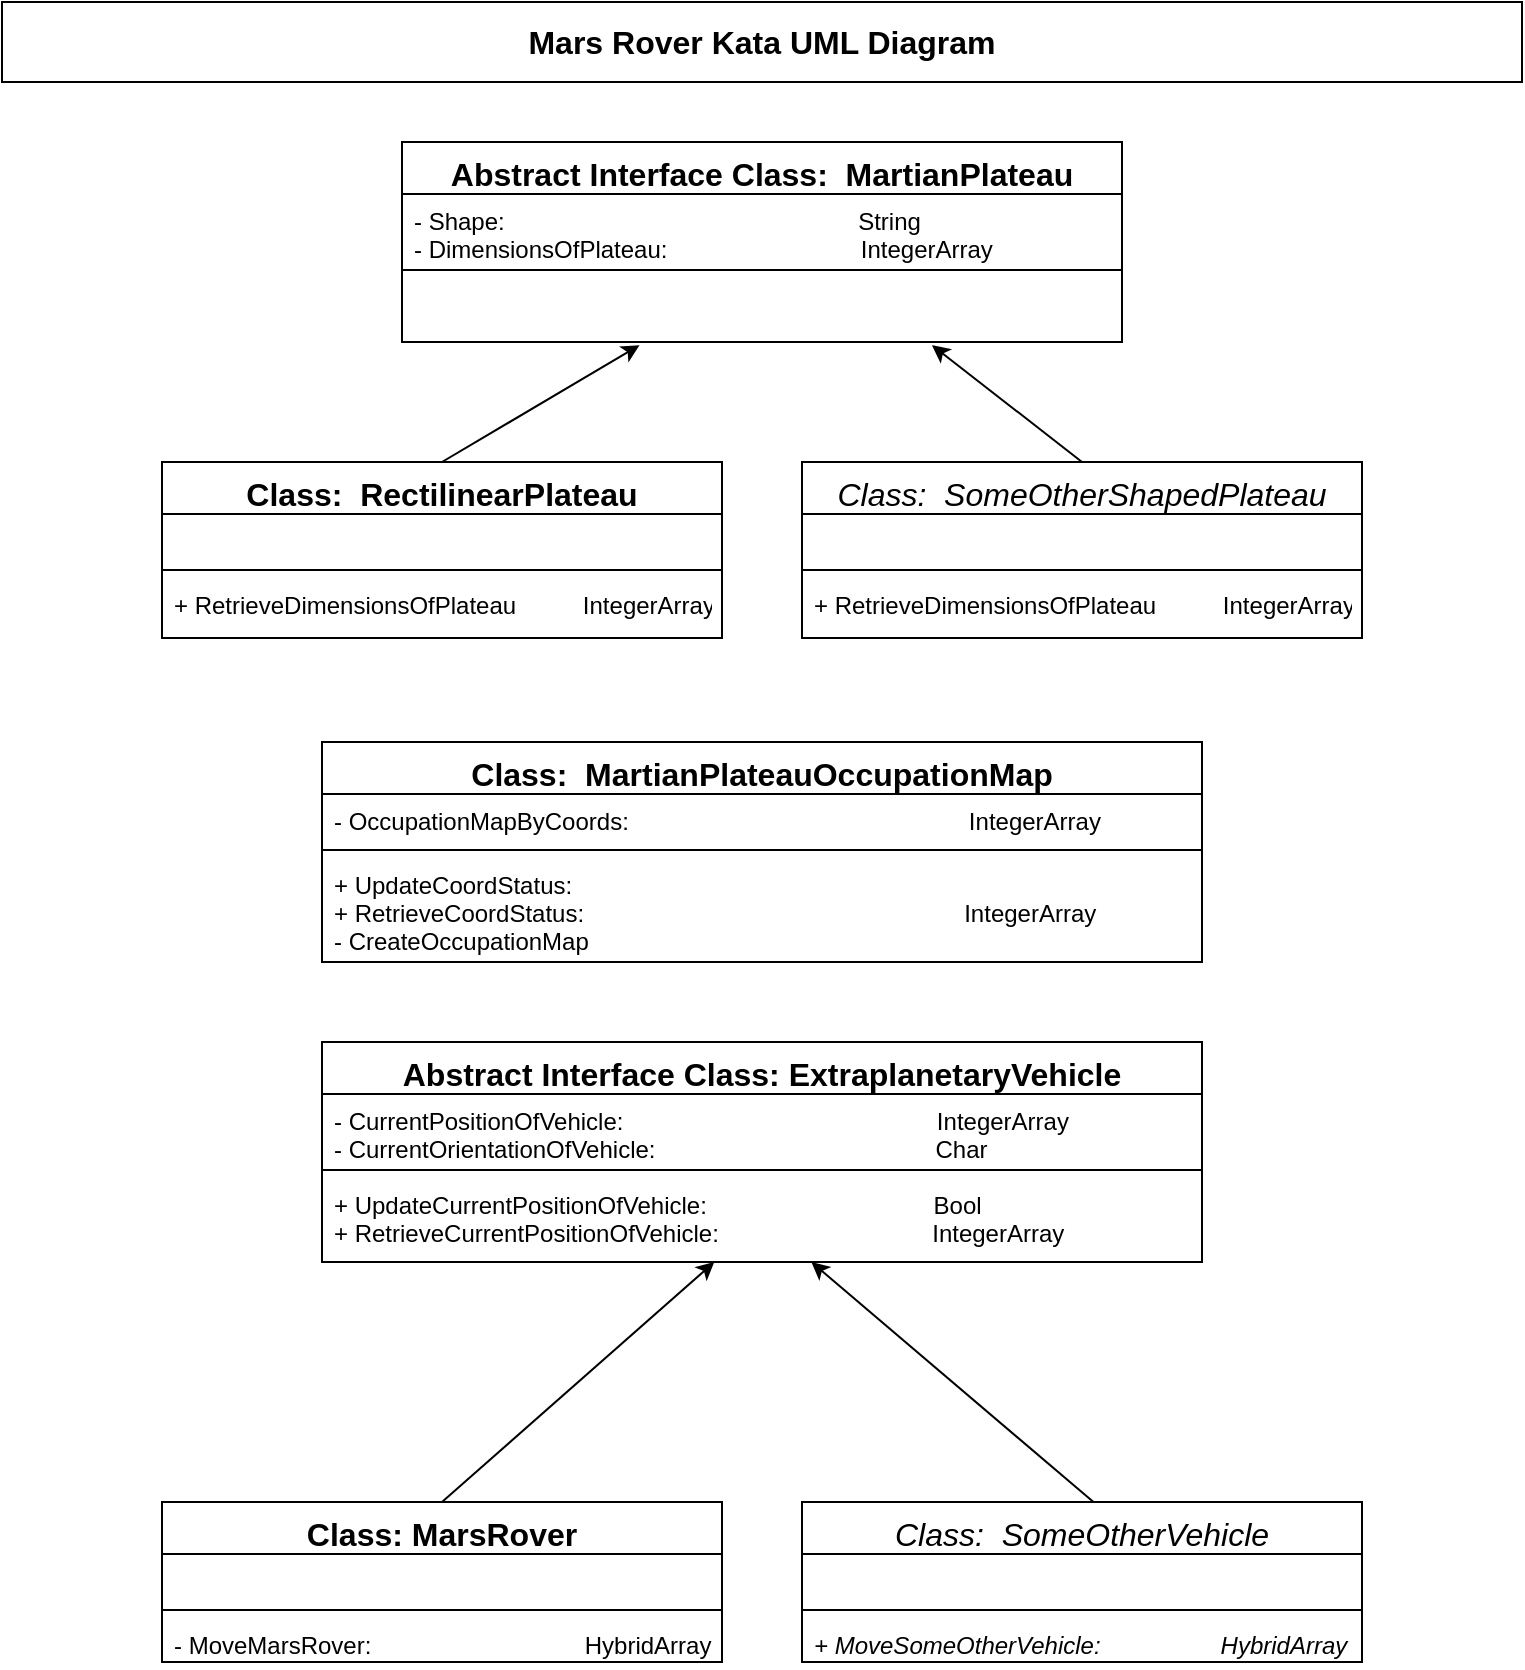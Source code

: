 <mxfile version="18.1.2" type="device"><diagram id="cdfxT_Fmh7Zf8r0ViNws" name="Page-1"><mxGraphModel dx="1422" dy="832" grid="1" gridSize="10" guides="1" tooltips="1" connect="1" arrows="1" fold="1" page="1" pageScale="1" pageWidth="827" pageHeight="1169" math="0" shadow="0"><root><mxCell id="0"/><mxCell id="1" parent="0"/><mxCell id="83VXfvTj4oukxlwWZYCq-3" value="&lt;b&gt;Mars Rover Kata UML Diagram&lt;/b&gt;" style="rounded=0;whiteSpace=wrap;html=1;fontFamily=Helvetica;fontSize=16;" parent="1" vertex="1"><mxGeometry x="40" y="10" width="760" height="40" as="geometry"/></mxCell><object label="Class:  RectilinearPlateau&#10;" Plateau="Classname" id="83VXfvTj4oukxlwWZYCq-7"><mxCell style="swimlane;fontStyle=1;align=center;verticalAlign=top;childLayout=stackLayout;horizontal=1;startSize=26;horizontalStack=0;resizeParent=1;resizeParentMax=0;resizeLast=0;collapsible=1;marginBottom=0;fontFamily=Helvetica;fontSize=16;points=[[0,0,0,0,0],[0,0.26,0,0,0],[0,0.5,0,0,0],[0,0.74,0,0,0],[0,1,0,0,0],[0.25,0,0,0,0],[0.25,1,0,0,0],[0.5,0,0,0,0],[0.5,1,0,0,0],[0.75,0,0,0,0],[0.75,1,0,0,0],[1,0,0,0,0],[1,0.26,0,0,0],[1,0.5,0,0,0],[1,0.76,0,0,0],[1,1,0,0,0]];" parent="1" vertex="1"><mxGeometry x="120" y="240" width="280" height="88" as="geometry"><mxRectangle x="300" y="70" width="120" height="26" as="alternateBounds"/></mxGeometry></mxCell></object><mxCell id="83VXfvTj4oukxlwWZYCq-8" value=" &#10;" style="text;strokeColor=none;fillColor=none;align=left;verticalAlign=top;spacingLeft=4;spacingRight=4;overflow=hidden;rotatable=0;points=[[0,0.5],[1,0.5]];portConstraint=eastwest;fontFamily=Helvetica;fontSize=12;" parent="83VXfvTj4oukxlwWZYCq-7" vertex="1"><mxGeometry y="26" width="280" height="24" as="geometry"/></mxCell><mxCell id="83VXfvTj4oukxlwWZYCq-9" value="" style="line;strokeWidth=1;fillColor=none;align=left;verticalAlign=middle;spacingTop=-1;spacingLeft=3;spacingRight=3;rotatable=0;labelPosition=right;points=[];portConstraint=eastwest;fontFamily=Helvetica;fontSize=16;" parent="83VXfvTj4oukxlwWZYCq-7" vertex="1"><mxGeometry y="50" width="280" height="8" as="geometry"/></mxCell><mxCell id="83VXfvTj4oukxlwWZYCq-10" value="+ RetrieveDimensionsOfPlateau          IntegerArray" style="text;strokeColor=none;fillColor=none;align=left;verticalAlign=top;spacingLeft=4;spacingRight=4;overflow=hidden;rotatable=0;points=[[0,0.5],[1,0.5]];portConstraint=eastwest;fontFamily=Helvetica;fontSize=12;" parent="83VXfvTj4oukxlwWZYCq-7" vertex="1"><mxGeometry y="58" width="280" height="30" as="geometry"/></mxCell><object label="Class: MarsRover" Plateau="Classname" id="83VXfvTj4oukxlwWZYCq-13"><mxCell style="swimlane;fontStyle=1;align=center;verticalAlign=top;childLayout=stackLayout;horizontal=1;startSize=26;horizontalStack=0;resizeParent=1;resizeParentMax=0;resizeLast=0;collapsible=1;marginBottom=0;fontFamily=Helvetica;fontSize=16;" parent="1" vertex="1"><mxGeometry x="120" y="760" width="280" height="80" as="geometry"><mxRectangle x="300" y="70" width="120" height="26" as="alternateBounds"/></mxGeometry></mxCell></object><mxCell id="83VXfvTj4oukxlwWZYCq-14" value=" " style="text;strokeColor=none;fillColor=none;align=left;verticalAlign=top;spacingLeft=4;spacingRight=4;overflow=hidden;rotatable=0;points=[[0,0.5],[1,0.5]];portConstraint=eastwest;fontFamily=Helvetica;fontSize=11;" parent="83VXfvTj4oukxlwWZYCq-13" vertex="1"><mxGeometry y="26" width="280" height="24" as="geometry"/></mxCell><mxCell id="83VXfvTj4oukxlwWZYCq-15" value="" style="line;strokeWidth=1;fillColor=none;align=left;verticalAlign=middle;spacingTop=-1;spacingLeft=3;spacingRight=3;rotatable=0;labelPosition=right;points=[];portConstraint=eastwest;fontFamily=Helvetica;fontSize=16;" parent="83VXfvTj4oukxlwWZYCq-13" vertex="1"><mxGeometry y="50" width="280" height="8" as="geometry"/></mxCell><mxCell id="83VXfvTj4oukxlwWZYCq-16" value="- MoveMarsRover:                                HybridArray&#10; " style="text;strokeColor=none;fillColor=none;align=left;verticalAlign=top;spacingLeft=4;spacingRight=4;overflow=hidden;rotatable=0;points=[[0,0.5],[1,0.5]];portConstraint=eastwest;fontFamily=Helvetica;fontSize=12;" parent="83VXfvTj4oukxlwWZYCq-13" vertex="1"><mxGeometry y="58" width="280" height="22" as="geometry"/></mxCell><object label="Abstract Interface Class: ExtraplanetaryVehicle" Plateau="Classname" id="yQZ5R6b4MsLMEJORa_77-14"><mxCell style="swimlane;fontStyle=1;align=center;verticalAlign=top;childLayout=stackLayout;horizontal=1;startSize=26;horizontalStack=0;resizeParent=1;resizeParentMax=0;resizeLast=0;collapsible=1;marginBottom=0;fontFamily=Helvetica;fontSize=16;" vertex="1" parent="1"><mxGeometry x="200" y="530" width="440" height="110" as="geometry"><mxRectangle x="300" y="70" width="120" height="26" as="alternateBounds"/></mxGeometry></mxCell></object><mxCell id="yQZ5R6b4MsLMEJORa_77-15" value="- CurrentPositionOfVehicle:                                               IntegerArray&#10;- CurrentOrientationOfVehicle:                                          Char" style="text;strokeColor=none;fillColor=none;align=left;verticalAlign=top;spacingLeft=4;spacingRight=4;overflow=hidden;rotatable=0;points=[[0,0.5],[1,0.5]];portConstraint=eastwest;fontFamily=Helvetica;fontSize=12;" vertex="1" parent="yQZ5R6b4MsLMEJORa_77-14"><mxGeometry y="26" width="440" height="34" as="geometry"/></mxCell><mxCell id="yQZ5R6b4MsLMEJORa_77-16" value="" style="line;strokeWidth=1;fillColor=none;align=left;verticalAlign=middle;spacingTop=-1;spacingLeft=3;spacingRight=3;rotatable=0;labelPosition=right;points=[];portConstraint=eastwest;fontFamily=Helvetica;fontSize=16;" vertex="1" parent="yQZ5R6b4MsLMEJORa_77-14"><mxGeometry y="60" width="440" height="8" as="geometry"/></mxCell><mxCell id="yQZ5R6b4MsLMEJORa_77-17" value="+ UpdateCurrentPositionOfVehicle:                                  Bool                     &#10;+ RetrieveCurrentPositionOfVehicle:                                IntegerArray                                 &#10;                &#10;                   " style="text;strokeColor=none;fillColor=none;align=left;verticalAlign=top;spacingLeft=4;spacingRight=4;overflow=hidden;rotatable=0;points=[[0,0.5],[1,0.5]];portConstraint=eastwest;fontFamily=Helvetica;fontSize=12;" vertex="1" parent="yQZ5R6b4MsLMEJORa_77-14"><mxGeometry y="68" width="440" height="42" as="geometry"/></mxCell><mxCell id="yQZ5R6b4MsLMEJORa_77-22" value="" style="endArrow=classic;html=1;rounded=0;exitX=0.5;exitY=0;exitDx=0;exitDy=0;" edge="1" parent="1" source="83VXfvTj4oukxlwWZYCq-13" target="yQZ5R6b4MsLMEJORa_77-17"><mxGeometry width="50" height="50" relative="1" as="geometry"><mxPoint x="380" y="470" as="sourcePoint"/><mxPoint x="410" y="560" as="targetPoint"/></mxGeometry></mxCell><object label="Abstract Interface Class:  MartianPlateau&#10;" Plateau="Classname" id="yQZ5R6b4MsLMEJORa_77-24"><mxCell style="swimlane;fontStyle=1;align=center;verticalAlign=top;childLayout=stackLayout;horizontal=1;startSize=26;horizontalStack=0;resizeParent=1;resizeParentMax=0;resizeLast=0;collapsible=1;marginBottom=0;fontFamily=Helvetica;fontSize=16;points=[[0,0,0,0,0],[0,0.26,0,0,0],[0,0.5,0,0,0],[0,0.74,0,0,0],[0,1,0,0,0],[0.25,0,0,0,0],[0.25,1,0,0,0],[0.5,0,0,0,0],[0.5,1,0,0,0],[0.75,0,0,0,0],[0.75,1,0,0,0],[1,0,0,0,0],[1,0.26,0,0,0],[1,0.5,0,0,0],[1,0.76,0,0,0],[1,1,0,0,0]];" vertex="1" parent="1"><mxGeometry x="240" y="80" width="360" height="100" as="geometry"><mxRectangle x="300" y="70" width="120" height="26" as="alternateBounds"/></mxGeometry></mxCell></object><mxCell id="yQZ5R6b4MsLMEJORa_77-25" value="- Shape:                                                     String&#10;- DimensionsOfPlateau:                             IntegerArray&#10;&#10;" style="text;strokeColor=none;fillColor=none;align=left;verticalAlign=top;spacingLeft=4;spacingRight=4;overflow=hidden;rotatable=0;points=[[0,0.5],[1,0.5]];portConstraint=eastwest;fontFamily=Helvetica;fontSize=12;" vertex="1" parent="yQZ5R6b4MsLMEJORa_77-24"><mxGeometry y="26" width="360" height="34" as="geometry"/></mxCell><mxCell id="yQZ5R6b4MsLMEJORa_77-26" value="" style="line;strokeWidth=1;fillColor=none;align=left;verticalAlign=middle;spacingTop=-1;spacingLeft=3;spacingRight=3;rotatable=0;labelPosition=right;points=[];portConstraint=eastwest;fontFamily=Helvetica;fontSize=16;" vertex="1" parent="yQZ5R6b4MsLMEJORa_77-24"><mxGeometry y="60" width="360" height="8" as="geometry"/></mxCell><mxCell id="yQZ5R6b4MsLMEJORa_77-27" value=" " style="text;strokeColor=none;fillColor=none;align=left;verticalAlign=top;spacingLeft=4;spacingRight=4;overflow=hidden;rotatable=0;points=[[0,0.5],[1,0.5]];portConstraint=eastwest;fontFamily=Helvetica;fontSize=12;" vertex="1" parent="yQZ5R6b4MsLMEJORa_77-24"><mxGeometry y="68" width="360" height="32" as="geometry"/></mxCell><mxCell id="yQZ5R6b4MsLMEJORa_77-30" style="edgeStyle=orthogonalEdgeStyle;rounded=0;orthogonalLoop=1;jettySize=auto;html=1;exitX=1;exitY=0.5;exitDx=0;exitDy=0;fontSize=15;" edge="1" parent="yQZ5R6b4MsLMEJORa_77-24" source="yQZ5R6b4MsLMEJORa_77-25" target="yQZ5R6b4MsLMEJORa_77-25"><mxGeometry relative="1" as="geometry"/></mxCell><mxCell id="yQZ5R6b4MsLMEJORa_77-29" value="" style="endArrow=classic;html=1;rounded=0;exitX=0.5;exitY=0;exitDx=0;exitDy=0;exitPerimeter=0;entryX=0.33;entryY=1.049;entryDx=0;entryDy=0;entryPerimeter=0;" edge="1" parent="1" source="83VXfvTj4oukxlwWZYCq-7" target="yQZ5R6b4MsLMEJORa_77-27"><mxGeometry width="50" height="50" relative="1" as="geometry"><mxPoint x="440" y="350" as="sourcePoint"/><mxPoint x="410" y="260" as="targetPoint"/></mxGeometry></mxCell><object label="Class:  SomeOtherShapedPlateau&#10;" Plateau="Classname" id="yQZ5R6b4MsLMEJORa_77-31"><mxCell style="swimlane;fontStyle=2;align=center;verticalAlign=top;childLayout=stackLayout;horizontal=1;startSize=26;horizontalStack=0;resizeParent=1;resizeParentMax=0;resizeLast=0;collapsible=1;marginBottom=0;fontFamily=Helvetica;fontSize=16;points=[[0,0,0,0,0],[0,0.26,0,0,0],[0,0.5,0,0,0],[0,0.74,0,0,0],[0,1,0,0,0],[0.25,0,0,0,0],[0.25,1,0,0,0],[0.5,0,0,0,0],[0.5,1,0,0,0],[0.75,0,0,0,0],[0.75,1,0,0,0],[1,0,0,0,0],[1,0.26,0,0,0],[1,0.5,0,0,0],[1,0.76,0,0,0],[1,1,0,0,0]];" vertex="1" parent="1"><mxGeometry x="440" y="240" width="280" height="88" as="geometry"><mxRectangle x="300" y="70" width="120" height="26" as="alternateBounds"/></mxGeometry></mxCell></object><mxCell id="yQZ5R6b4MsLMEJORa_77-32" value=" " style="text;strokeColor=none;fillColor=none;align=left;verticalAlign=top;spacingLeft=4;spacingRight=4;overflow=hidden;rotatable=0;points=[[0,0.5],[1,0.5]];portConstraint=eastwest;fontFamily=Helvetica;fontSize=12;" vertex="1" parent="yQZ5R6b4MsLMEJORa_77-31"><mxGeometry y="26" width="280" height="24" as="geometry"/></mxCell><mxCell id="yQZ5R6b4MsLMEJORa_77-33" value="" style="line;strokeWidth=1;fillColor=none;align=left;verticalAlign=middle;spacingTop=-1;spacingLeft=3;spacingRight=3;rotatable=0;labelPosition=right;points=[];portConstraint=eastwest;fontFamily=Helvetica;fontSize=16;" vertex="1" parent="yQZ5R6b4MsLMEJORa_77-31"><mxGeometry y="50" width="280" height="8" as="geometry"/></mxCell><mxCell id="yQZ5R6b4MsLMEJORa_77-34" value="+ RetrieveDimensionsOfPlateau          IntegerArray" style="text;strokeColor=none;fillColor=none;align=left;verticalAlign=top;spacingLeft=4;spacingRight=4;overflow=hidden;rotatable=0;points=[[0,0.5],[1,0.5]];portConstraint=eastwest;fontFamily=Helvetica;fontSize=12;fontStyle=0" vertex="1" parent="yQZ5R6b4MsLMEJORa_77-31"><mxGeometry y="58" width="280" height="30" as="geometry"/></mxCell><mxCell id="yQZ5R6b4MsLMEJORa_77-41" value="" style="endArrow=classic;html=1;rounded=0;exitX=0.5;exitY=0;exitDx=0;exitDy=0;exitPerimeter=0;entryX=0.736;entryY=1.049;entryDx=0;entryDy=0;entryPerimeter=0;" edge="1" parent="1" source="yQZ5R6b4MsLMEJORa_77-31" target="yQZ5R6b4MsLMEJORa_77-27"><mxGeometry width="50" height="50" relative="1" as="geometry"><mxPoint x="280" y="350" as="sourcePoint"/><mxPoint x="543.16" y="250.01" as="targetPoint"/></mxGeometry></mxCell><object label="Class:  SomeOtherVehicle" Plateau="Classname" id="yQZ5R6b4MsLMEJORa_77-43"><mxCell style="swimlane;fontStyle=2;align=center;verticalAlign=top;childLayout=stackLayout;horizontal=1;startSize=26;horizontalStack=0;resizeParent=1;resizeParentMax=0;resizeLast=0;collapsible=1;marginBottom=0;fontFamily=Helvetica;fontSize=16;" vertex="1" parent="1"><mxGeometry x="440" y="760" width="280" height="80" as="geometry"><mxRectangle x="300" y="70" width="120" height="26" as="alternateBounds"/></mxGeometry></mxCell></object><mxCell id="yQZ5R6b4MsLMEJORa_77-44" value="  " style="text;strokeColor=none;fillColor=none;align=left;verticalAlign=top;spacingLeft=4;spacingRight=4;overflow=hidden;rotatable=0;points=[[0,0.5],[1,0.5]];portConstraint=eastwest;fontFamily=Helvetica;fontSize=11;fontStyle=2" vertex="1" parent="yQZ5R6b4MsLMEJORa_77-43"><mxGeometry y="26" width="280" height="24" as="geometry"/></mxCell><mxCell id="yQZ5R6b4MsLMEJORa_77-45" value="" style="line;strokeWidth=1;fillColor=none;align=left;verticalAlign=middle;spacingTop=-1;spacingLeft=3;spacingRight=3;rotatable=0;labelPosition=right;points=[];portConstraint=eastwest;fontFamily=Helvetica;fontSize=16;" vertex="1" parent="yQZ5R6b4MsLMEJORa_77-43"><mxGeometry y="50" width="280" height="8" as="geometry"/></mxCell><mxCell id="yQZ5R6b4MsLMEJORa_77-46" value="+ MoveSomeOtherVehicle:                  HybridArray&#10; " style="text;strokeColor=none;fillColor=none;align=left;verticalAlign=top;spacingLeft=4;spacingRight=4;overflow=hidden;rotatable=0;points=[[0,0.5],[1,0.5]];portConstraint=eastwest;fontFamily=Helvetica;fontSize=12;fontStyle=2" vertex="1" parent="yQZ5R6b4MsLMEJORa_77-43"><mxGeometry y="58" width="280" height="22" as="geometry"/></mxCell><mxCell id="yQZ5R6b4MsLMEJORa_77-50" value="" style="endArrow=classic;html=1;rounded=0;exitX=0.521;exitY=0.002;exitDx=0;exitDy=0;exitPerimeter=0;" edge="1" parent="1" source="yQZ5R6b4MsLMEJORa_77-43" target="yQZ5R6b4MsLMEJORa_77-17"><mxGeometry width="50" height="50" relative="1" as="geometry"><mxPoint x="580" y="640" as="sourcePoint"/><mxPoint x="470" y="550" as="targetPoint"/></mxGeometry></mxCell><object label="Class:  MartianPlateauOccupationMap" Plateau="Classname" id="yQZ5R6b4MsLMEJORa_77-54"><mxCell style="swimlane;fontStyle=1;align=center;verticalAlign=top;childLayout=stackLayout;horizontal=1;startSize=26;horizontalStack=0;resizeParent=1;resizeParentMax=0;resizeLast=0;collapsible=1;marginBottom=0;fontFamily=Helvetica;fontSize=16;points=[[0,0,0,0,0],[0,0.26,0,0,0],[0,0.5,0,0,0],[0,0.74,0,0,0],[0,1,0,0,0],[0.25,0,0,0,0],[0.25,1,0,0,0],[0.5,0,0,0,0],[0.5,1,0,0,0],[0.75,0,0,0,0],[0.75,1,0,0,0],[1,0,0,0,0],[1,0.26,0,0,0],[1,0.5,0,0,0],[1,0.76,0,0,0],[1,1,0,0,0]];" vertex="1" parent="1"><mxGeometry x="200" y="380" width="440" height="110" as="geometry"><mxRectangle x="300" y="70" width="120" height="26" as="alternateBounds"/></mxGeometry></mxCell></object><mxCell id="yQZ5R6b4MsLMEJORa_77-55" value="- OccupationMapByCoords:                                                   IntegerArray&#10;" style="text;strokeColor=none;fillColor=none;align=left;verticalAlign=top;spacingLeft=4;spacingRight=4;overflow=hidden;rotatable=0;points=[[0,0.5],[1,0.5]];portConstraint=eastwest;fontFamily=Helvetica;fontSize=12;" vertex="1" parent="yQZ5R6b4MsLMEJORa_77-54"><mxGeometry y="26" width="440" height="24" as="geometry"/></mxCell><mxCell id="yQZ5R6b4MsLMEJORa_77-56" value="" style="line;strokeWidth=1;fillColor=none;align=left;verticalAlign=middle;spacingTop=-1;spacingLeft=3;spacingRight=3;rotatable=0;labelPosition=right;points=[];portConstraint=eastwest;fontFamily=Helvetica;fontSize=16;" vertex="1" parent="yQZ5R6b4MsLMEJORa_77-54"><mxGeometry y="50" width="440" height="8" as="geometry"/></mxCell><mxCell id="yQZ5R6b4MsLMEJORa_77-57" value="+ UpdateCoordStatus:                                                       &#10;+ RetrieveCoordStatus:                                                         IntegerArray&#10;- CreateOccupationMap                                                " style="text;strokeColor=none;fillColor=none;align=left;verticalAlign=top;spacingLeft=4;spacingRight=4;overflow=hidden;rotatable=0;points=[[0,0.5],[1,0.5]];portConstraint=eastwest;fontFamily=Helvetica;fontSize=12;" vertex="1" parent="yQZ5R6b4MsLMEJORa_77-54"><mxGeometry y="58" width="440" height="52" as="geometry"/></mxCell></root></mxGraphModel></diagram></mxfile>